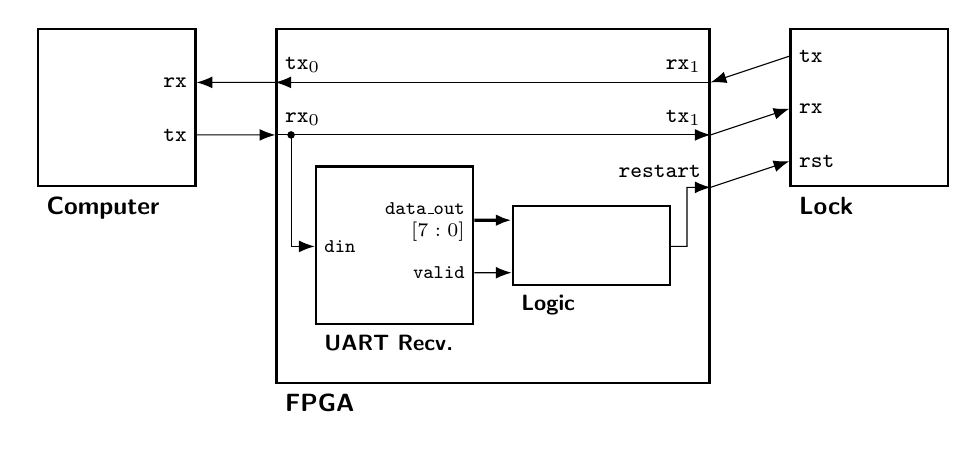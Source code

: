 \usetikzlibrary{arrows.meta}
\begin{tikzpicture}
	\tikzstyle{comp} = [
		rectangle, draw=black, thick
	]
	\tikzstyle{component} = [
		comp, minimum width=5.5cm, minimum height=4.5cm
	]
\tikzstyle{component_small} = [
		comp, minimum width=2cm, minimum height=2cm
	]
	\tikzstyle{caption} = [
		below right
	]
	\tikzstyle{conn} = [
		-{Latex[length=2mm]}
	]
	
	% FPGA
	\node (FPGA) [component] at (0,0) {}
		% Caption
		node [caption] at (FPGA.south west) { \small{\textsf{\textbf{FPGA}}} }
		% In/-outputs links
		coordinate [yshift=2.5cm+0.666cm, label={ above right : \footnotesize{$\texttt{rx}_0$} }] (FPGA_rx0) at (FPGA.south west) % unten
		coordinate [yshift=2.5cm+1.333cm, label={ above right : \footnotesize{$\texttt{tx}_0$} }] (FPGA_tx0) at (FPGA.south west) % oben
		% In/outputs  rechts
		coordinate [yshift=2.5cm,                    label={ above left : \footnotesize{$\texttt{restart}$} }] (FPGA_restart) at (FPGA.south east) % unten
		coordinate [yshift=2.5cm+0.666cm, label={ above left : \footnotesize{$\texttt{tx}_1$} }]      (FPGA_tx1)        at (FPGA.south east) % mitte
		coordinate [yshift=2.5cm+1.333cm, label={ above left : \footnotesize{$\texttt{rx}_1$} }]      (FPGA_rx1)        at (FPGA.south east)  % oben
	;

	% Receiver
	\node (Receiver) at (FPGA.south west) [component_small, above right, shift={(0.5, 0.75)}] {}
		% Caption
		node [caption] at (Receiver.south west) { \textsf{\footnotesize{\textbf{UART Recv.}}} }
		% Input rechts
		coordinate [yshift=1cm, label={ right : \scriptsize{\texttt{din}} }] (Receiver_din) at (Receiver.south west)
		% Outpus rechts
		coordinate [yshift=0.666cm,                 label={ left : \scriptsize{\texttt{valid}} }]           (Receiver_valid)           at (Receiver.south east) % unten
		coordinate [yshift=1.333cm+0.15cm, label={ left : \scriptsize{\texttt{data\_out}} }] (Receiver_data_out)    at (Receiver.south east) % oben
		coordinate [yshift=1.333cm-0.15cm,  label={ left : \scriptsize{$[7:0]$} }]                     (Receiver_data_out2) at (Receiver.south east) % mitte
	;

	% Logic
	\node (Logic) at (FPGA.south east) [comp, minimum height=1cm, minimum width=2cm, above left, shift={(-0.5, 1.25)}] {}
		node [caption] at (Logic.south west) { \textsf{\footnotesize{\textbf{Logic}}} }
		% Inputs rechts
		coordinate [yshift=0.166cm] (Logic_in0) at (Logic.south west) % unten
		coordinate [yshift=0.833cm] (Logic_in1) at (Logic.south west) % oben
		% Output link
		coordinate [yshift=0.5cm] (Logic_out) at (Logic.south east)
	;

	% Computer
	\node (Computer) [component_small, below left, xshift=-1cm] at (FPGA.north west) {}
		% Caption
		node [caption] at (Computer.south west) { \small{\textsf{\textbf{Computer}}} }
		% In/outputs rechts
		coordinate [yshift=0.666cm, label={ left:\footnotesize{\texttt{tx}} }] (Computer_tx) at (Computer.south east) % unten
		coordinate [yshift=1.333cm, label={ left:\footnotesize{\texttt{rx}} }] (Computer_rx) at (Computer.south east) % oben
	;

	% Lock
	\node (Lock) [component_small, below right, xshift=1cm] at (FPGA.north east) {}
		% Caption
		node [caption] at (Lock.south west) { \small{\textsf{\textbf{Lock}}} }
		% In/outputs rechts
		coordinate [yshift=0.333cm, label={ right:\footnotesize{\texttt{rst}} }] (Lock_rst) at (Lock.south west) % unten
		coordinate [yshift=0.999cm, label={ right:\footnotesize{\texttt{rx}} }]   (Lock_rx)   at (Lock.south west) % mitte
		coordinate [yshift=1.666cm, label={ right:\footnotesize{\texttt{tx}} }]   (Lock_tx)   at (Lock.south west) % oben
	;

	% Computer -> FPGA
	\draw[conn] (Computer_tx) -- (FPGA_rx0);
	\draw[conn] (FPGA_tx1) -- (Lock_rx);
	\draw[conn] (FPGA_restart) -- (Lock_rst);
	
	% FPGA -> Computer
	\draw[conn]  (Lock_tx) -- (FPGA_rx1) ;
	\draw[conn]  (FPGA_tx0) -- (Computer_rx);
	
	% FPGA internal
	\draw[conn] (FPGA_rx0) -- (FPGA_tx1);
	\draw[conn]  (FPGA_rx1) -- (FPGA_tx0);
	\draw[fill=black] (FPGA_rx0) +(0.2,0) circle (0.4mm);
	\draw[conn] (FPGA_rx0) +(0.2,0) |- (Receiver_din);
	\draw[conn] (Receiver_valid) -- (Logic_in0);
	\draw[conn, very thick] (Receiver_data_out) +(0, -0.15) -- (Logic_in1);
	\coordinate [xshift=0.2cm] (h1) at (Logic_out);
	\coordinate [yshift=0.75cm] (h2) at (h1);
	\draw[conn] (Logic_out) -- (h1) -- (h2) -- (FPGA_restart);

\end{tikzpicture}
